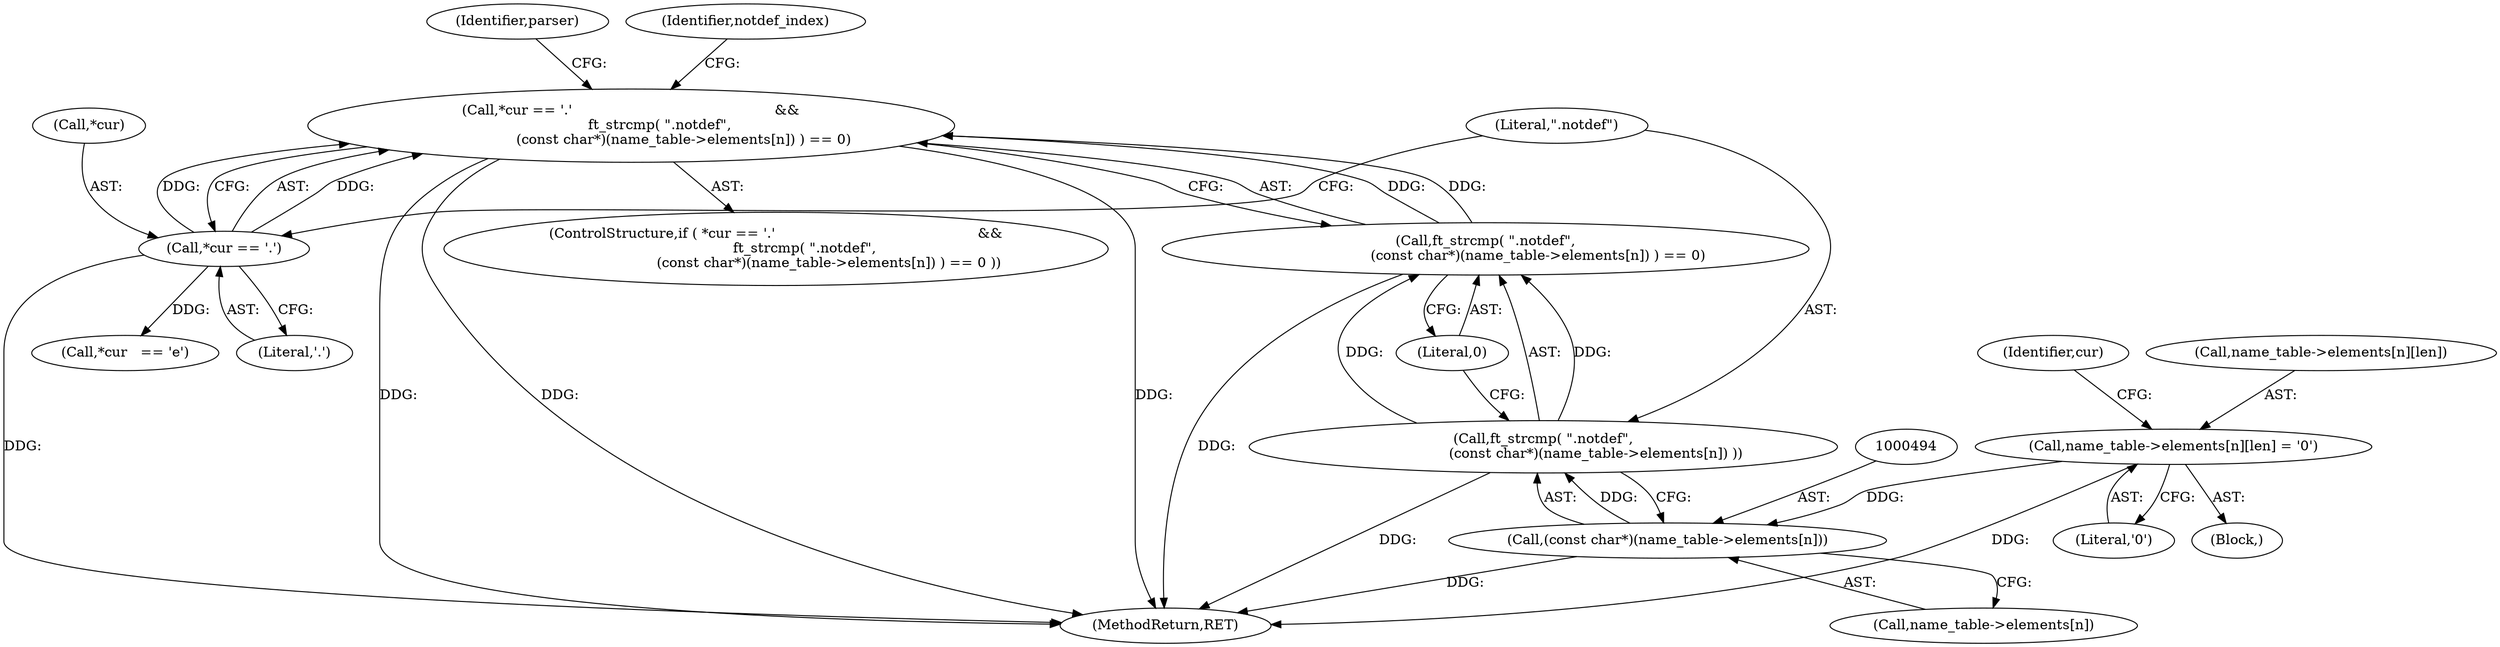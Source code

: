 digraph "0_savannah_73be9f9ab67842cfbec36ee99e8d2301434c84ca_0@API" {
"1000485" [label="(Call,*cur == '.'                                              &&\n             ft_strcmp( \".notdef\",\n                        (const char*)(name_table->elements[n]) ) == 0)"];
"1000486" [label="(Call,*cur == '.')"];
"1000490" [label="(Call,ft_strcmp( \".notdef\",\n                        (const char*)(name_table->elements[n]) ) == 0)"];
"1000491" [label="(Call,ft_strcmp( \".notdef\",\n                        (const char*)(name_table->elements[n]) ))"];
"1000493" [label="(Call,(const char*)(name_table->elements[n]))"];
"1000475" [label="(Call,name_table->elements[n][len] = '\0')"];
"1000483" [label="(Literal,'\0')"];
"1000369" [label="(Block,)"];
"1000484" [label="(ControlStructure,if ( *cur == '.'                                              &&\n             ft_strcmp( \".notdef\",\n                        (const char*)(name_table->elements[n]) ) == 0 ))"];
"1000500" [label="(Literal,0)"];
"1000386" [label="(Call,*cur   == 'e')"];
"1000491" [label="(Call,ft_strcmp( \".notdef\",\n                        (const char*)(name_table->elements[n]) ))"];
"1000493" [label="(Call,(const char*)(name_table->elements[n]))"];
"1000475" [label="(Call,name_table->elements[n][len] = '\0')"];
"1000495" [label="(Call,name_table->elements[n])"];
"1000485" [label="(Call,*cur == '.'                                              &&\n             ft_strcmp( \".notdef\",\n                        (const char*)(name_table->elements[n]) ) == 0)"];
"1000486" [label="(Call,*cur == '.')"];
"1000492" [label="(Literal,\".notdef\")"];
"1000489" [label="(Literal,'.')"];
"1000509" [label="(Identifier,parser)"];
"1000576" [label="(MethodReturn,RET)"];
"1000487" [label="(Call,*cur)"];
"1000488" [label="(Identifier,cur)"];
"1000476" [label="(Call,name_table->elements[n][len])"];
"1000490" [label="(Call,ft_strcmp( \".notdef\",\n                        (const char*)(name_table->elements[n]) ) == 0)"];
"1000503" [label="(Identifier,notdef_index)"];
"1000485" -> "1000484"  [label="AST: "];
"1000485" -> "1000486"  [label="CFG: "];
"1000485" -> "1000490"  [label="CFG: "];
"1000486" -> "1000485"  [label="AST: "];
"1000490" -> "1000485"  [label="AST: "];
"1000503" -> "1000485"  [label="CFG: "];
"1000509" -> "1000485"  [label="CFG: "];
"1000485" -> "1000576"  [label="DDG: "];
"1000485" -> "1000576"  [label="DDG: "];
"1000485" -> "1000576"  [label="DDG: "];
"1000486" -> "1000485"  [label="DDG: "];
"1000486" -> "1000485"  [label="DDG: "];
"1000490" -> "1000485"  [label="DDG: "];
"1000490" -> "1000485"  [label="DDG: "];
"1000486" -> "1000489"  [label="CFG: "];
"1000487" -> "1000486"  [label="AST: "];
"1000489" -> "1000486"  [label="AST: "];
"1000492" -> "1000486"  [label="CFG: "];
"1000486" -> "1000576"  [label="DDG: "];
"1000486" -> "1000386"  [label="DDG: "];
"1000490" -> "1000500"  [label="CFG: "];
"1000491" -> "1000490"  [label="AST: "];
"1000500" -> "1000490"  [label="AST: "];
"1000490" -> "1000576"  [label="DDG: "];
"1000491" -> "1000490"  [label="DDG: "];
"1000491" -> "1000490"  [label="DDG: "];
"1000491" -> "1000493"  [label="CFG: "];
"1000492" -> "1000491"  [label="AST: "];
"1000493" -> "1000491"  [label="AST: "];
"1000500" -> "1000491"  [label="CFG: "];
"1000491" -> "1000576"  [label="DDG: "];
"1000493" -> "1000491"  [label="DDG: "];
"1000493" -> "1000495"  [label="CFG: "];
"1000494" -> "1000493"  [label="AST: "];
"1000495" -> "1000493"  [label="AST: "];
"1000493" -> "1000576"  [label="DDG: "];
"1000475" -> "1000493"  [label="DDG: "];
"1000475" -> "1000369"  [label="AST: "];
"1000475" -> "1000483"  [label="CFG: "];
"1000476" -> "1000475"  [label="AST: "];
"1000483" -> "1000475"  [label="AST: "];
"1000488" -> "1000475"  [label="CFG: "];
"1000475" -> "1000576"  [label="DDG: "];
}
